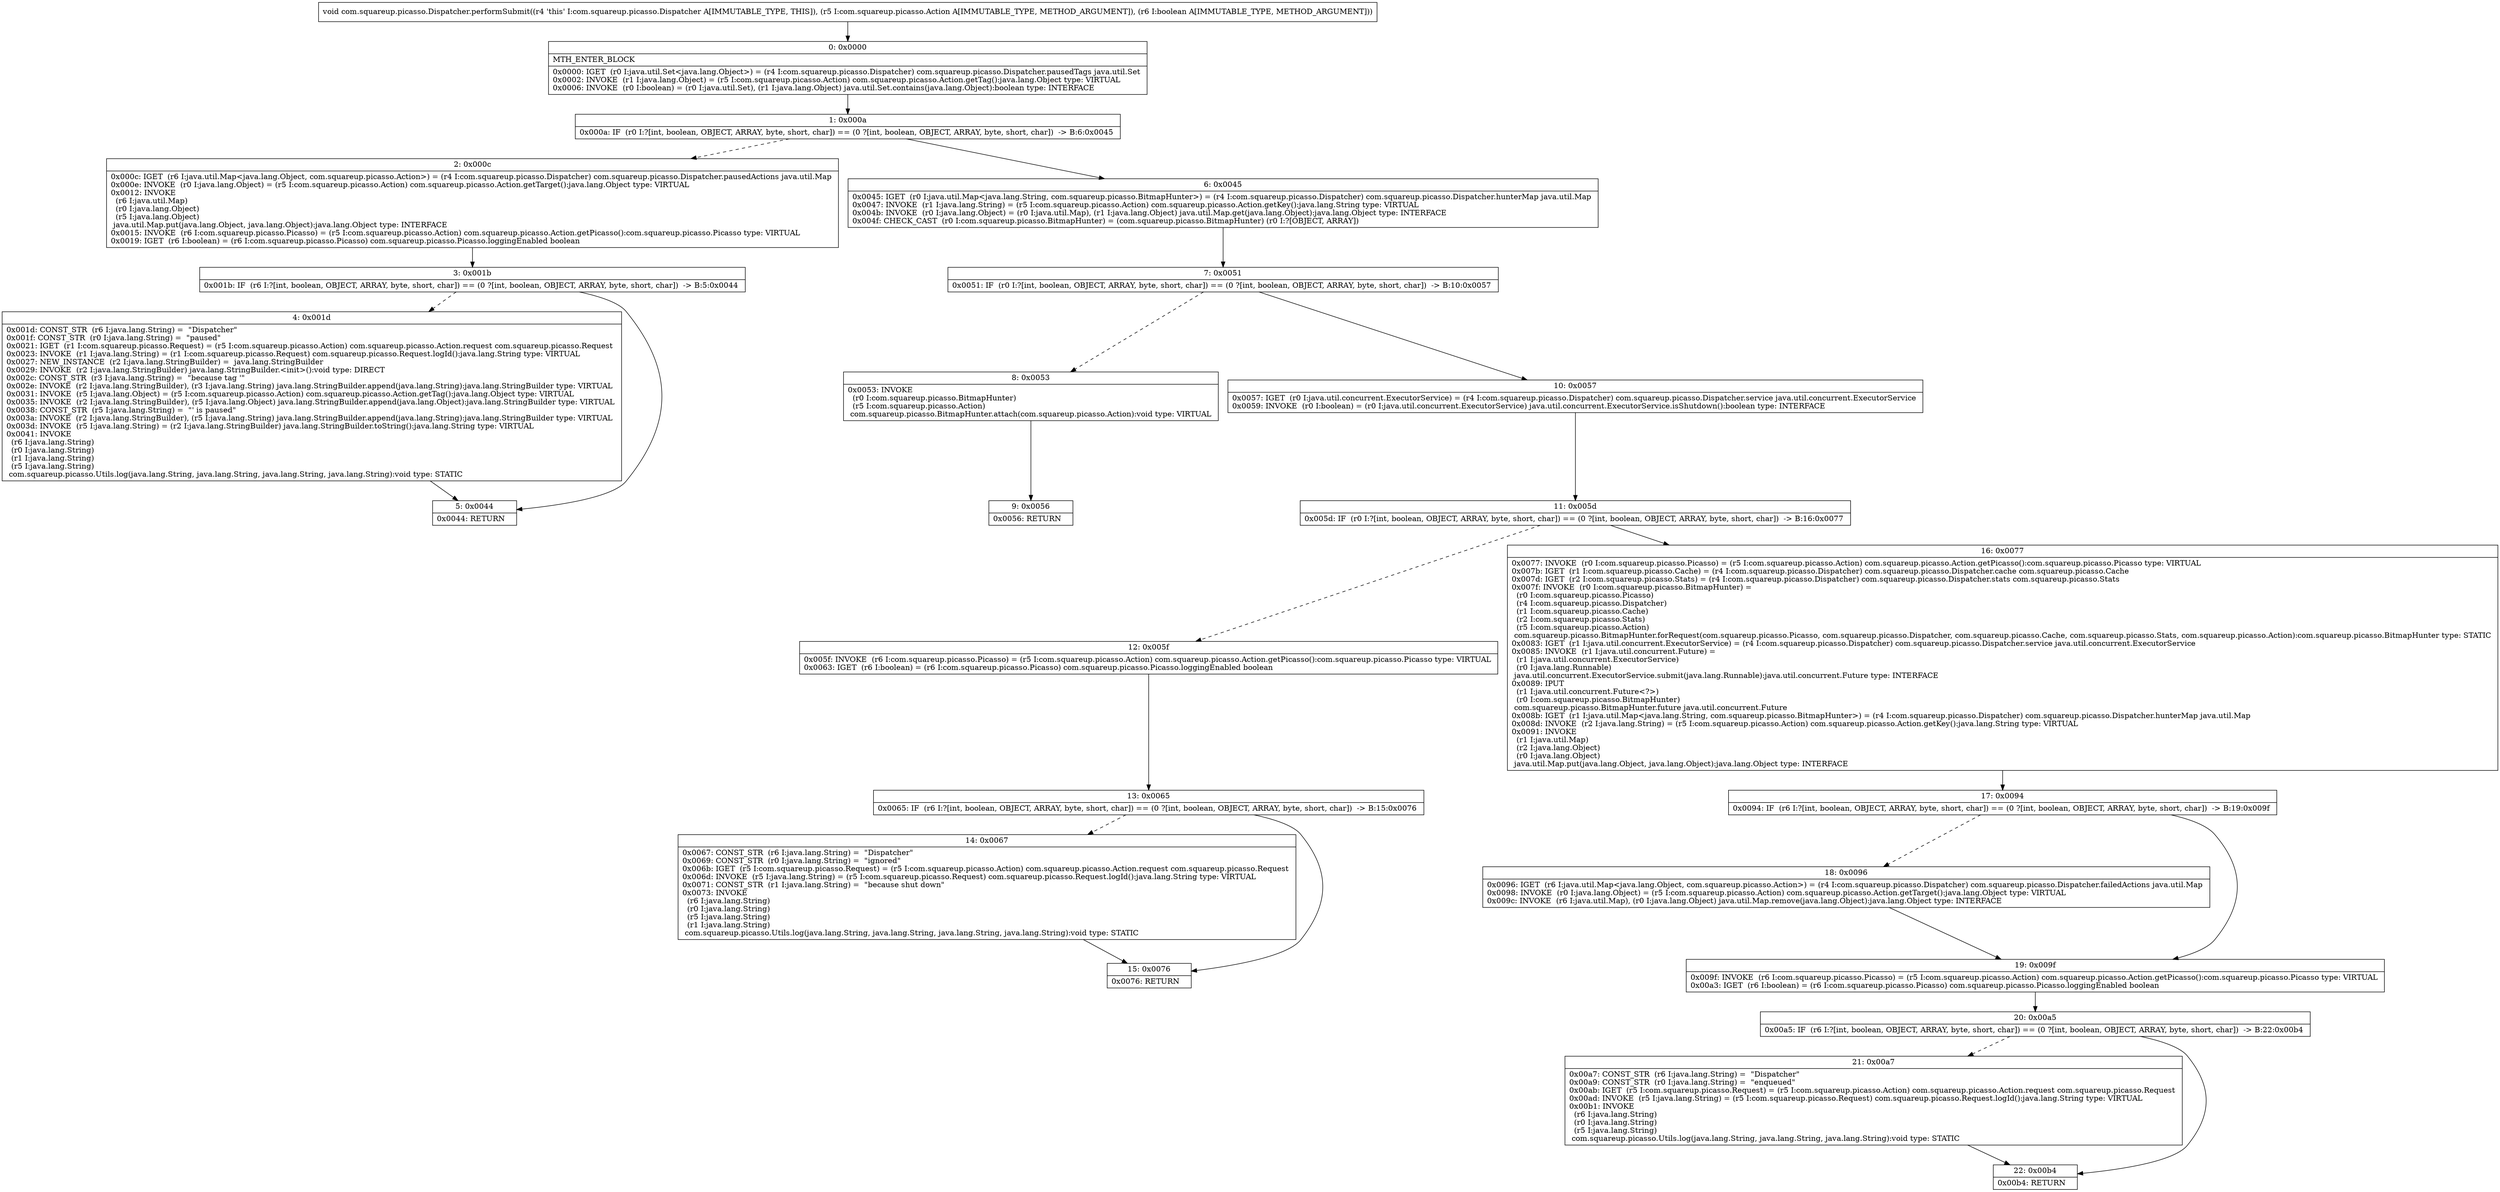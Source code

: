 digraph "CFG forcom.squareup.picasso.Dispatcher.performSubmit(Lcom\/squareup\/picasso\/Action;Z)V" {
Node_0 [shape=record,label="{0\:\ 0x0000|MTH_ENTER_BLOCK\l|0x0000: IGET  (r0 I:java.util.Set\<java.lang.Object\>) = (r4 I:com.squareup.picasso.Dispatcher) com.squareup.picasso.Dispatcher.pausedTags java.util.Set \l0x0002: INVOKE  (r1 I:java.lang.Object) = (r5 I:com.squareup.picasso.Action) com.squareup.picasso.Action.getTag():java.lang.Object type: VIRTUAL \l0x0006: INVOKE  (r0 I:boolean) = (r0 I:java.util.Set), (r1 I:java.lang.Object) java.util.Set.contains(java.lang.Object):boolean type: INTERFACE \l}"];
Node_1 [shape=record,label="{1\:\ 0x000a|0x000a: IF  (r0 I:?[int, boolean, OBJECT, ARRAY, byte, short, char]) == (0 ?[int, boolean, OBJECT, ARRAY, byte, short, char])  \-\> B:6:0x0045 \l}"];
Node_2 [shape=record,label="{2\:\ 0x000c|0x000c: IGET  (r6 I:java.util.Map\<java.lang.Object, com.squareup.picasso.Action\>) = (r4 I:com.squareup.picasso.Dispatcher) com.squareup.picasso.Dispatcher.pausedActions java.util.Map \l0x000e: INVOKE  (r0 I:java.lang.Object) = (r5 I:com.squareup.picasso.Action) com.squareup.picasso.Action.getTarget():java.lang.Object type: VIRTUAL \l0x0012: INVOKE  \l  (r6 I:java.util.Map)\l  (r0 I:java.lang.Object)\l  (r5 I:java.lang.Object)\l java.util.Map.put(java.lang.Object, java.lang.Object):java.lang.Object type: INTERFACE \l0x0015: INVOKE  (r6 I:com.squareup.picasso.Picasso) = (r5 I:com.squareup.picasso.Action) com.squareup.picasso.Action.getPicasso():com.squareup.picasso.Picasso type: VIRTUAL \l0x0019: IGET  (r6 I:boolean) = (r6 I:com.squareup.picasso.Picasso) com.squareup.picasso.Picasso.loggingEnabled boolean \l}"];
Node_3 [shape=record,label="{3\:\ 0x001b|0x001b: IF  (r6 I:?[int, boolean, OBJECT, ARRAY, byte, short, char]) == (0 ?[int, boolean, OBJECT, ARRAY, byte, short, char])  \-\> B:5:0x0044 \l}"];
Node_4 [shape=record,label="{4\:\ 0x001d|0x001d: CONST_STR  (r6 I:java.lang.String) =  \"Dispatcher\" \l0x001f: CONST_STR  (r0 I:java.lang.String) =  \"paused\" \l0x0021: IGET  (r1 I:com.squareup.picasso.Request) = (r5 I:com.squareup.picasso.Action) com.squareup.picasso.Action.request com.squareup.picasso.Request \l0x0023: INVOKE  (r1 I:java.lang.String) = (r1 I:com.squareup.picasso.Request) com.squareup.picasso.Request.logId():java.lang.String type: VIRTUAL \l0x0027: NEW_INSTANCE  (r2 I:java.lang.StringBuilder) =  java.lang.StringBuilder \l0x0029: INVOKE  (r2 I:java.lang.StringBuilder) java.lang.StringBuilder.\<init\>():void type: DIRECT \l0x002c: CONST_STR  (r3 I:java.lang.String) =  \"because tag '\" \l0x002e: INVOKE  (r2 I:java.lang.StringBuilder), (r3 I:java.lang.String) java.lang.StringBuilder.append(java.lang.String):java.lang.StringBuilder type: VIRTUAL \l0x0031: INVOKE  (r5 I:java.lang.Object) = (r5 I:com.squareup.picasso.Action) com.squareup.picasso.Action.getTag():java.lang.Object type: VIRTUAL \l0x0035: INVOKE  (r2 I:java.lang.StringBuilder), (r5 I:java.lang.Object) java.lang.StringBuilder.append(java.lang.Object):java.lang.StringBuilder type: VIRTUAL \l0x0038: CONST_STR  (r5 I:java.lang.String) =  \"' is paused\" \l0x003a: INVOKE  (r2 I:java.lang.StringBuilder), (r5 I:java.lang.String) java.lang.StringBuilder.append(java.lang.String):java.lang.StringBuilder type: VIRTUAL \l0x003d: INVOKE  (r5 I:java.lang.String) = (r2 I:java.lang.StringBuilder) java.lang.StringBuilder.toString():java.lang.String type: VIRTUAL \l0x0041: INVOKE  \l  (r6 I:java.lang.String)\l  (r0 I:java.lang.String)\l  (r1 I:java.lang.String)\l  (r5 I:java.lang.String)\l com.squareup.picasso.Utils.log(java.lang.String, java.lang.String, java.lang.String, java.lang.String):void type: STATIC \l}"];
Node_5 [shape=record,label="{5\:\ 0x0044|0x0044: RETURN   \l}"];
Node_6 [shape=record,label="{6\:\ 0x0045|0x0045: IGET  (r0 I:java.util.Map\<java.lang.String, com.squareup.picasso.BitmapHunter\>) = (r4 I:com.squareup.picasso.Dispatcher) com.squareup.picasso.Dispatcher.hunterMap java.util.Map \l0x0047: INVOKE  (r1 I:java.lang.String) = (r5 I:com.squareup.picasso.Action) com.squareup.picasso.Action.getKey():java.lang.String type: VIRTUAL \l0x004b: INVOKE  (r0 I:java.lang.Object) = (r0 I:java.util.Map), (r1 I:java.lang.Object) java.util.Map.get(java.lang.Object):java.lang.Object type: INTERFACE \l0x004f: CHECK_CAST  (r0 I:com.squareup.picasso.BitmapHunter) = (com.squareup.picasso.BitmapHunter) (r0 I:?[OBJECT, ARRAY]) \l}"];
Node_7 [shape=record,label="{7\:\ 0x0051|0x0051: IF  (r0 I:?[int, boolean, OBJECT, ARRAY, byte, short, char]) == (0 ?[int, boolean, OBJECT, ARRAY, byte, short, char])  \-\> B:10:0x0057 \l}"];
Node_8 [shape=record,label="{8\:\ 0x0053|0x0053: INVOKE  \l  (r0 I:com.squareup.picasso.BitmapHunter)\l  (r5 I:com.squareup.picasso.Action)\l com.squareup.picasso.BitmapHunter.attach(com.squareup.picasso.Action):void type: VIRTUAL \l}"];
Node_9 [shape=record,label="{9\:\ 0x0056|0x0056: RETURN   \l}"];
Node_10 [shape=record,label="{10\:\ 0x0057|0x0057: IGET  (r0 I:java.util.concurrent.ExecutorService) = (r4 I:com.squareup.picasso.Dispatcher) com.squareup.picasso.Dispatcher.service java.util.concurrent.ExecutorService \l0x0059: INVOKE  (r0 I:boolean) = (r0 I:java.util.concurrent.ExecutorService) java.util.concurrent.ExecutorService.isShutdown():boolean type: INTERFACE \l}"];
Node_11 [shape=record,label="{11\:\ 0x005d|0x005d: IF  (r0 I:?[int, boolean, OBJECT, ARRAY, byte, short, char]) == (0 ?[int, boolean, OBJECT, ARRAY, byte, short, char])  \-\> B:16:0x0077 \l}"];
Node_12 [shape=record,label="{12\:\ 0x005f|0x005f: INVOKE  (r6 I:com.squareup.picasso.Picasso) = (r5 I:com.squareup.picasso.Action) com.squareup.picasso.Action.getPicasso():com.squareup.picasso.Picasso type: VIRTUAL \l0x0063: IGET  (r6 I:boolean) = (r6 I:com.squareup.picasso.Picasso) com.squareup.picasso.Picasso.loggingEnabled boolean \l}"];
Node_13 [shape=record,label="{13\:\ 0x0065|0x0065: IF  (r6 I:?[int, boolean, OBJECT, ARRAY, byte, short, char]) == (0 ?[int, boolean, OBJECT, ARRAY, byte, short, char])  \-\> B:15:0x0076 \l}"];
Node_14 [shape=record,label="{14\:\ 0x0067|0x0067: CONST_STR  (r6 I:java.lang.String) =  \"Dispatcher\" \l0x0069: CONST_STR  (r0 I:java.lang.String) =  \"ignored\" \l0x006b: IGET  (r5 I:com.squareup.picasso.Request) = (r5 I:com.squareup.picasso.Action) com.squareup.picasso.Action.request com.squareup.picasso.Request \l0x006d: INVOKE  (r5 I:java.lang.String) = (r5 I:com.squareup.picasso.Request) com.squareup.picasso.Request.logId():java.lang.String type: VIRTUAL \l0x0071: CONST_STR  (r1 I:java.lang.String) =  \"because shut down\" \l0x0073: INVOKE  \l  (r6 I:java.lang.String)\l  (r0 I:java.lang.String)\l  (r5 I:java.lang.String)\l  (r1 I:java.lang.String)\l com.squareup.picasso.Utils.log(java.lang.String, java.lang.String, java.lang.String, java.lang.String):void type: STATIC \l}"];
Node_15 [shape=record,label="{15\:\ 0x0076|0x0076: RETURN   \l}"];
Node_16 [shape=record,label="{16\:\ 0x0077|0x0077: INVOKE  (r0 I:com.squareup.picasso.Picasso) = (r5 I:com.squareup.picasso.Action) com.squareup.picasso.Action.getPicasso():com.squareup.picasso.Picasso type: VIRTUAL \l0x007b: IGET  (r1 I:com.squareup.picasso.Cache) = (r4 I:com.squareup.picasso.Dispatcher) com.squareup.picasso.Dispatcher.cache com.squareup.picasso.Cache \l0x007d: IGET  (r2 I:com.squareup.picasso.Stats) = (r4 I:com.squareup.picasso.Dispatcher) com.squareup.picasso.Dispatcher.stats com.squareup.picasso.Stats \l0x007f: INVOKE  (r0 I:com.squareup.picasso.BitmapHunter) = \l  (r0 I:com.squareup.picasso.Picasso)\l  (r4 I:com.squareup.picasso.Dispatcher)\l  (r1 I:com.squareup.picasso.Cache)\l  (r2 I:com.squareup.picasso.Stats)\l  (r5 I:com.squareup.picasso.Action)\l com.squareup.picasso.BitmapHunter.forRequest(com.squareup.picasso.Picasso, com.squareup.picasso.Dispatcher, com.squareup.picasso.Cache, com.squareup.picasso.Stats, com.squareup.picasso.Action):com.squareup.picasso.BitmapHunter type: STATIC \l0x0083: IGET  (r1 I:java.util.concurrent.ExecutorService) = (r4 I:com.squareup.picasso.Dispatcher) com.squareup.picasso.Dispatcher.service java.util.concurrent.ExecutorService \l0x0085: INVOKE  (r1 I:java.util.concurrent.Future) = \l  (r1 I:java.util.concurrent.ExecutorService)\l  (r0 I:java.lang.Runnable)\l java.util.concurrent.ExecutorService.submit(java.lang.Runnable):java.util.concurrent.Future type: INTERFACE \l0x0089: IPUT  \l  (r1 I:java.util.concurrent.Future\<?\>)\l  (r0 I:com.squareup.picasso.BitmapHunter)\l com.squareup.picasso.BitmapHunter.future java.util.concurrent.Future \l0x008b: IGET  (r1 I:java.util.Map\<java.lang.String, com.squareup.picasso.BitmapHunter\>) = (r4 I:com.squareup.picasso.Dispatcher) com.squareup.picasso.Dispatcher.hunterMap java.util.Map \l0x008d: INVOKE  (r2 I:java.lang.String) = (r5 I:com.squareup.picasso.Action) com.squareup.picasso.Action.getKey():java.lang.String type: VIRTUAL \l0x0091: INVOKE  \l  (r1 I:java.util.Map)\l  (r2 I:java.lang.Object)\l  (r0 I:java.lang.Object)\l java.util.Map.put(java.lang.Object, java.lang.Object):java.lang.Object type: INTERFACE \l}"];
Node_17 [shape=record,label="{17\:\ 0x0094|0x0094: IF  (r6 I:?[int, boolean, OBJECT, ARRAY, byte, short, char]) == (0 ?[int, boolean, OBJECT, ARRAY, byte, short, char])  \-\> B:19:0x009f \l}"];
Node_18 [shape=record,label="{18\:\ 0x0096|0x0096: IGET  (r6 I:java.util.Map\<java.lang.Object, com.squareup.picasso.Action\>) = (r4 I:com.squareup.picasso.Dispatcher) com.squareup.picasso.Dispatcher.failedActions java.util.Map \l0x0098: INVOKE  (r0 I:java.lang.Object) = (r5 I:com.squareup.picasso.Action) com.squareup.picasso.Action.getTarget():java.lang.Object type: VIRTUAL \l0x009c: INVOKE  (r6 I:java.util.Map), (r0 I:java.lang.Object) java.util.Map.remove(java.lang.Object):java.lang.Object type: INTERFACE \l}"];
Node_19 [shape=record,label="{19\:\ 0x009f|0x009f: INVOKE  (r6 I:com.squareup.picasso.Picasso) = (r5 I:com.squareup.picasso.Action) com.squareup.picasso.Action.getPicasso():com.squareup.picasso.Picasso type: VIRTUAL \l0x00a3: IGET  (r6 I:boolean) = (r6 I:com.squareup.picasso.Picasso) com.squareup.picasso.Picasso.loggingEnabled boolean \l}"];
Node_20 [shape=record,label="{20\:\ 0x00a5|0x00a5: IF  (r6 I:?[int, boolean, OBJECT, ARRAY, byte, short, char]) == (0 ?[int, boolean, OBJECT, ARRAY, byte, short, char])  \-\> B:22:0x00b4 \l}"];
Node_21 [shape=record,label="{21\:\ 0x00a7|0x00a7: CONST_STR  (r6 I:java.lang.String) =  \"Dispatcher\" \l0x00a9: CONST_STR  (r0 I:java.lang.String) =  \"enqueued\" \l0x00ab: IGET  (r5 I:com.squareup.picasso.Request) = (r5 I:com.squareup.picasso.Action) com.squareup.picasso.Action.request com.squareup.picasso.Request \l0x00ad: INVOKE  (r5 I:java.lang.String) = (r5 I:com.squareup.picasso.Request) com.squareup.picasso.Request.logId():java.lang.String type: VIRTUAL \l0x00b1: INVOKE  \l  (r6 I:java.lang.String)\l  (r0 I:java.lang.String)\l  (r5 I:java.lang.String)\l com.squareup.picasso.Utils.log(java.lang.String, java.lang.String, java.lang.String):void type: STATIC \l}"];
Node_22 [shape=record,label="{22\:\ 0x00b4|0x00b4: RETURN   \l}"];
MethodNode[shape=record,label="{void com.squareup.picasso.Dispatcher.performSubmit((r4 'this' I:com.squareup.picasso.Dispatcher A[IMMUTABLE_TYPE, THIS]), (r5 I:com.squareup.picasso.Action A[IMMUTABLE_TYPE, METHOD_ARGUMENT]), (r6 I:boolean A[IMMUTABLE_TYPE, METHOD_ARGUMENT])) }"];
MethodNode -> Node_0;
Node_0 -> Node_1;
Node_1 -> Node_2[style=dashed];
Node_1 -> Node_6;
Node_2 -> Node_3;
Node_3 -> Node_4[style=dashed];
Node_3 -> Node_5;
Node_4 -> Node_5;
Node_6 -> Node_7;
Node_7 -> Node_8[style=dashed];
Node_7 -> Node_10;
Node_8 -> Node_9;
Node_10 -> Node_11;
Node_11 -> Node_12[style=dashed];
Node_11 -> Node_16;
Node_12 -> Node_13;
Node_13 -> Node_14[style=dashed];
Node_13 -> Node_15;
Node_14 -> Node_15;
Node_16 -> Node_17;
Node_17 -> Node_18[style=dashed];
Node_17 -> Node_19;
Node_18 -> Node_19;
Node_19 -> Node_20;
Node_20 -> Node_21[style=dashed];
Node_20 -> Node_22;
Node_21 -> Node_22;
}

